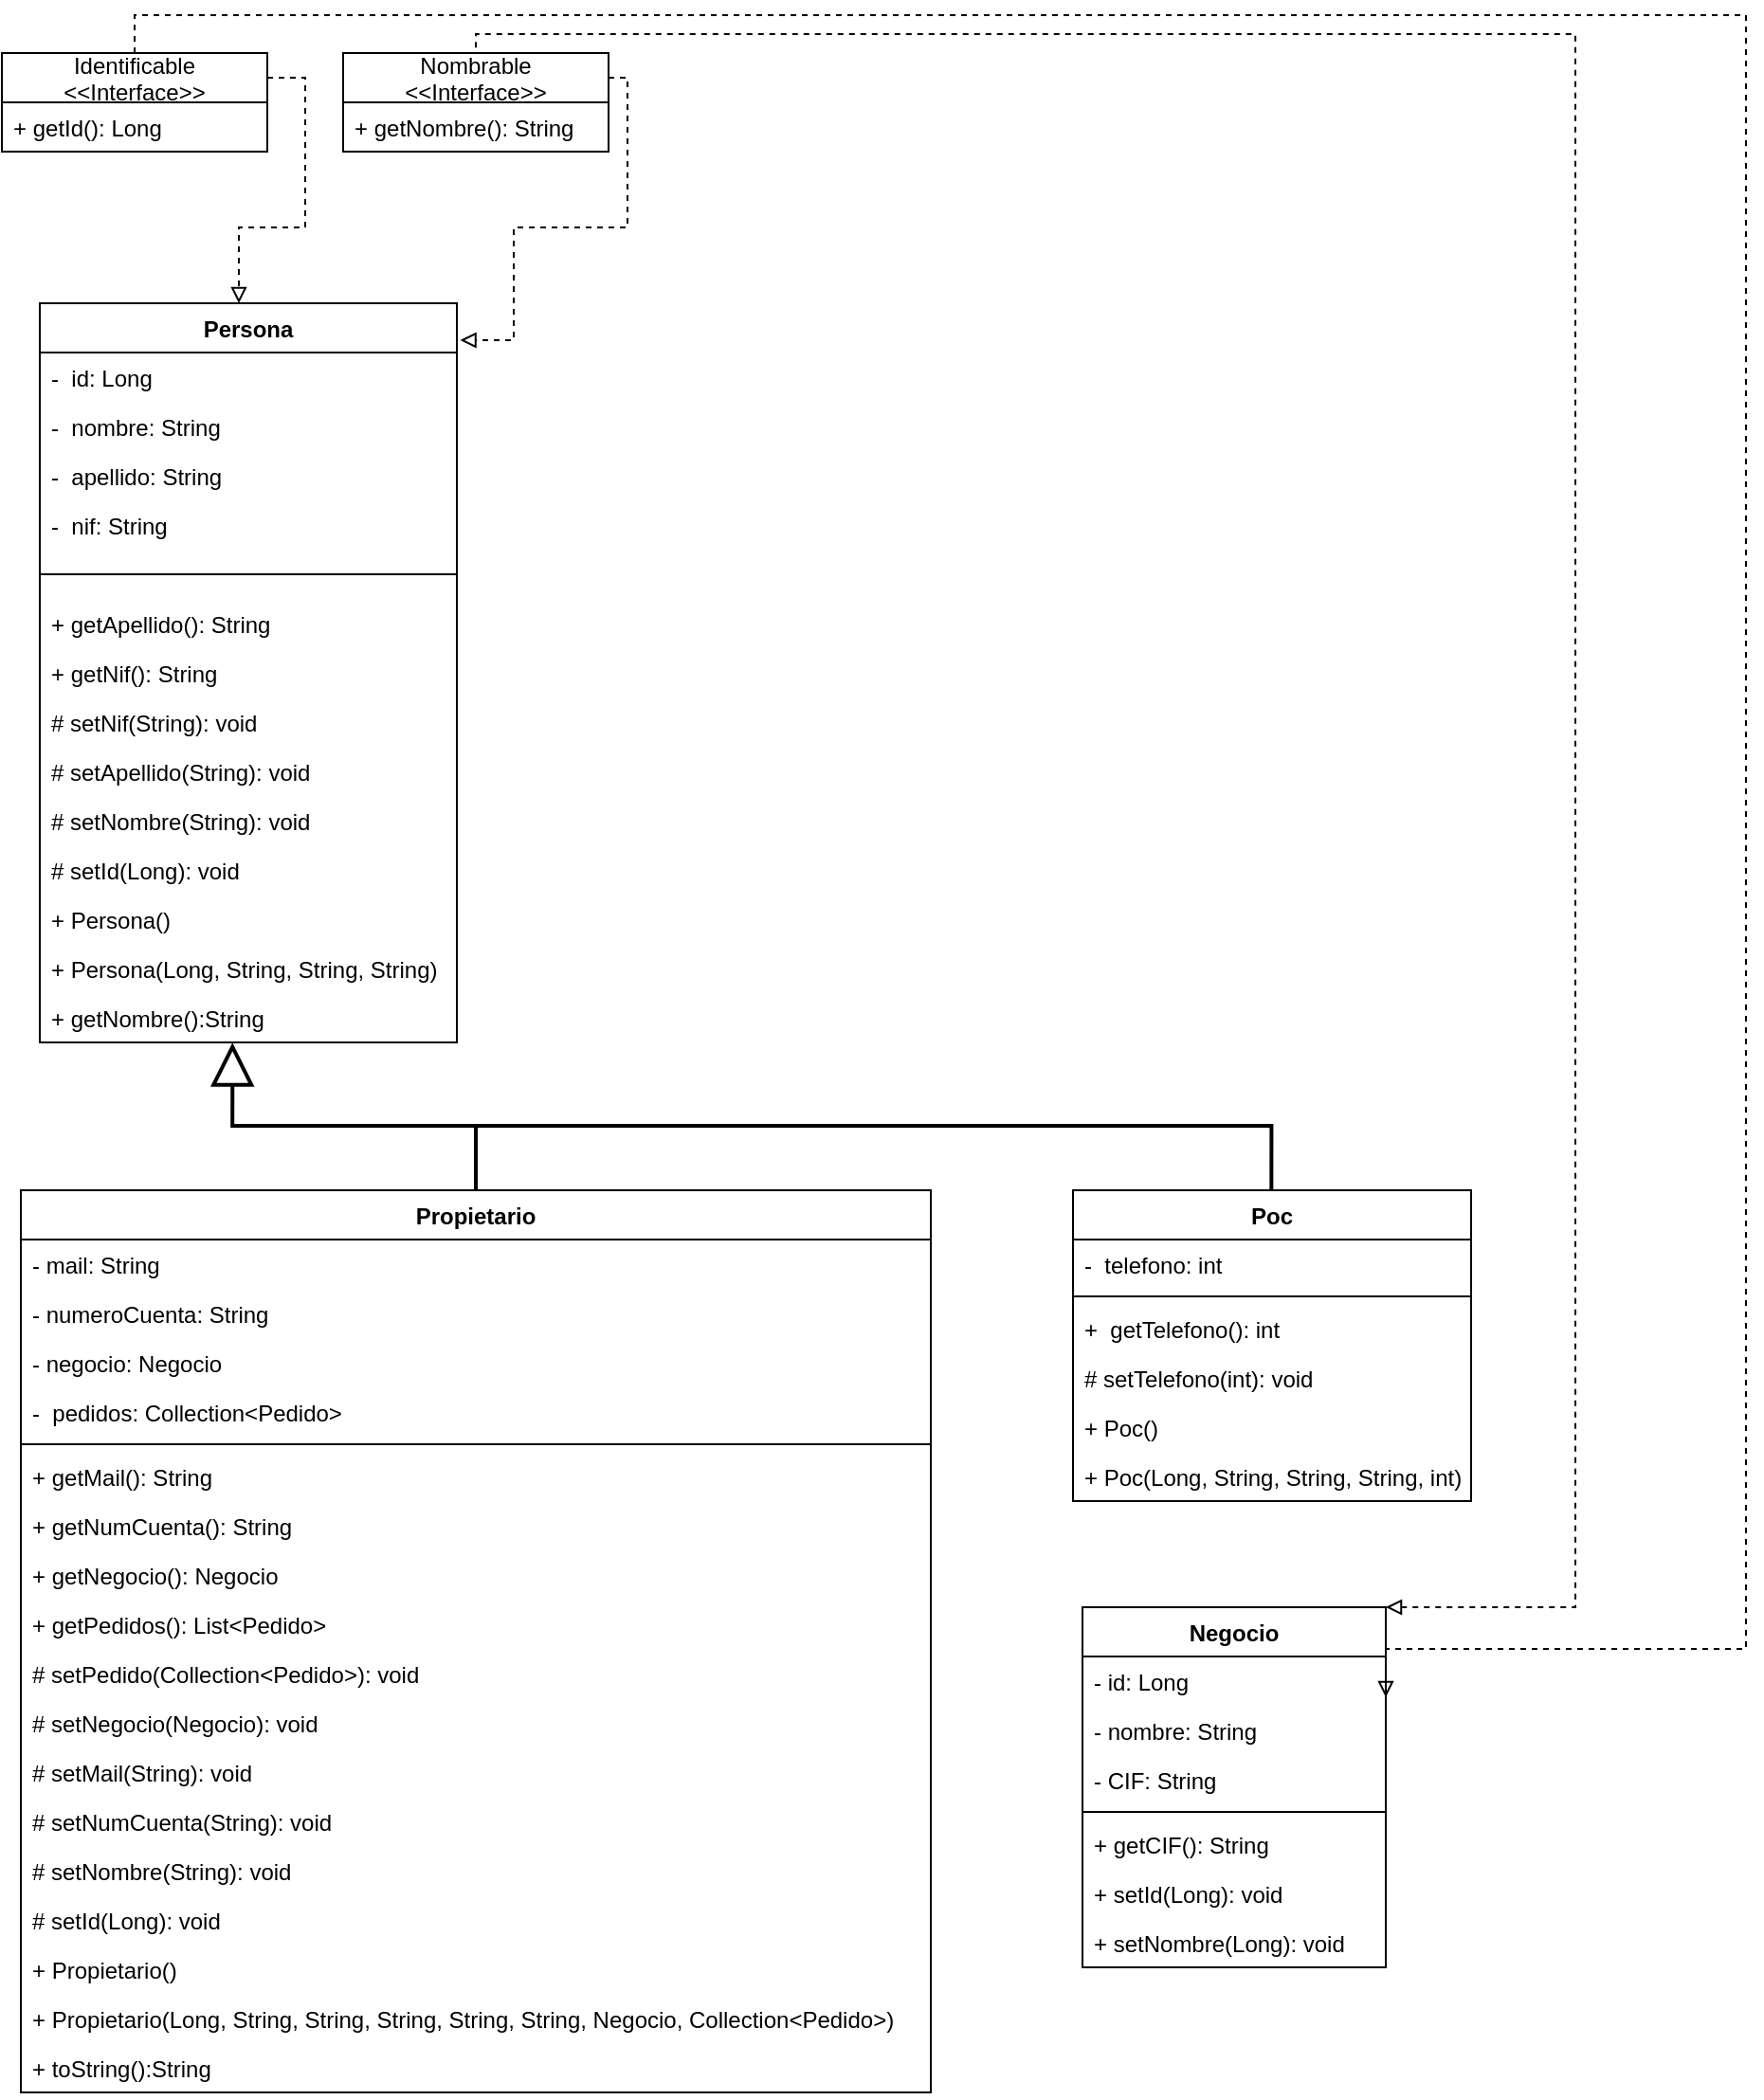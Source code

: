 <mxfile version="20.5.3" type="github" pages="2">
  <diagram name="Page-1" id="9f46799a-70d6-7492-0946-bef42562c5a5">
    <mxGraphModel dx="813" dy="1285" grid="1" gridSize="10" guides="1" tooltips="1" connect="1" arrows="1" fold="1" page="1" pageScale="1" pageWidth="1100" pageHeight="850" background="#ffffff" math="0" shadow="0">
      <root>
        <mxCell id="0" />
        <mxCell id="1" parent="0" />
        <mxCell id="6j5Ct5f5Vn8mbfhliJ6Q-7" style="edgeStyle=orthogonalEdgeStyle;rounded=0;orthogonalLoop=1;jettySize=auto;html=1;entryX=1;entryY=0.25;entryDx=0;entryDy=0;dashed=1;startArrow=none;startFill=0;endArrow=block;endFill=0;" edge="1" parent="1" source="sHxNyVZVzbn8I4dpQIg7-1" target="6j5Ct5f5Vn8mbfhliJ6Q-1">
          <mxGeometry relative="1" as="geometry">
            <Array as="points">
              <mxPoint x="90" />
              <mxPoint x="940" />
              <mxPoint x="940" y="862" />
            </Array>
          </mxGeometry>
        </mxCell>
        <mxCell id="sHxNyVZVzbn8I4dpQIg7-1" value="Identificable&#xa;&lt;&lt;Interface&gt;&gt;" style="swimlane;fontStyle=0;childLayout=stackLayout;horizontal=1;startSize=26;fillColor=none;horizontalStack=0;resizeParent=1;resizeParentMax=0;resizeLast=0;collapsible=1;marginBottom=0;" parent="1" vertex="1">
          <mxGeometry x="20" y="20" width="140" height="52" as="geometry" />
        </mxCell>
        <mxCell id="sHxNyVZVzbn8I4dpQIg7-2" value="+ getId(): Long" style="text;strokeColor=none;fillColor=none;align=left;verticalAlign=top;spacingLeft=4;spacingRight=4;overflow=hidden;rotatable=0;points=[[0,0.5],[1,0.5]];portConstraint=eastwest;" parent="sHxNyVZVzbn8I4dpQIg7-1" vertex="1">
          <mxGeometry y="26" width="140" height="26" as="geometry" />
        </mxCell>
        <mxCell id="sHxNyVZVzbn8I4dpQIg7-9" value="Nombrable&#xa;&lt;&lt;Interface&gt;&gt;" style="swimlane;fontStyle=0;childLayout=stackLayout;horizontal=1;startSize=26;fillColor=none;horizontalStack=0;resizeParent=1;resizeParentMax=0;resizeLast=0;collapsible=1;marginBottom=0;" parent="1" vertex="1">
          <mxGeometry x="200" y="20" width="140" height="52" as="geometry" />
        </mxCell>
        <mxCell id="sHxNyVZVzbn8I4dpQIg7-10" value="+ getNombre(): String" style="text;strokeColor=none;fillColor=none;align=left;verticalAlign=top;spacingLeft=4;spacingRight=4;overflow=hidden;rotatable=0;points=[[0,0.5],[1,0.5]];portConstraint=eastwest;" parent="sHxNyVZVzbn8I4dpQIg7-9" vertex="1">
          <mxGeometry y="26" width="140" height="26" as="geometry" />
        </mxCell>
        <mxCell id="sHxNyVZVzbn8I4dpQIg7-11" value="Persona" style="swimlane;fontStyle=1;align=center;verticalAlign=top;childLayout=stackLayout;horizontal=1;startSize=26;horizontalStack=0;resizeParent=1;resizeParentMax=0;resizeLast=0;collapsible=1;marginBottom=0;" parent="1" vertex="1">
          <mxGeometry x="40" y="152" width="220" height="390" as="geometry" />
        </mxCell>
        <mxCell id="sHxNyVZVzbn8I4dpQIg7-12" value="-  id: Long" style="text;strokeColor=none;fillColor=none;align=left;verticalAlign=top;spacingLeft=4;spacingRight=4;overflow=hidden;rotatable=0;points=[[0,0.5],[1,0.5]];portConstraint=eastwest;" parent="sHxNyVZVzbn8I4dpQIg7-11" vertex="1">
          <mxGeometry y="26" width="220" height="26" as="geometry" />
        </mxCell>
        <mxCell id="sHxNyVZVzbn8I4dpQIg7-20" value="-  nombre: String" style="text;strokeColor=none;fillColor=none;align=left;verticalAlign=top;spacingLeft=4;spacingRight=4;overflow=hidden;rotatable=0;points=[[0,0.5],[1,0.5]];portConstraint=eastwest;" parent="sHxNyVZVzbn8I4dpQIg7-11" vertex="1">
          <mxGeometry y="52" width="220" height="26" as="geometry" />
        </mxCell>
        <mxCell id="sHxNyVZVzbn8I4dpQIg7-21" value="-  apellido: String" style="text;strokeColor=none;fillColor=none;align=left;verticalAlign=top;spacingLeft=4;spacingRight=4;overflow=hidden;rotatable=0;points=[[0,0.5],[1,0.5]];portConstraint=eastwest;" parent="sHxNyVZVzbn8I4dpQIg7-11" vertex="1">
          <mxGeometry y="78" width="220" height="26" as="geometry" />
        </mxCell>
        <mxCell id="sHxNyVZVzbn8I4dpQIg7-22" value="-  nif: String" style="text;strokeColor=none;fillColor=none;align=left;verticalAlign=top;spacingLeft=4;spacingRight=4;overflow=hidden;rotatable=0;points=[[0,0.5],[1,0.5]];portConstraint=eastwest;" parent="sHxNyVZVzbn8I4dpQIg7-11" vertex="1">
          <mxGeometry y="104" width="220" height="26" as="geometry" />
        </mxCell>
        <mxCell id="sHxNyVZVzbn8I4dpQIg7-13" value="" style="line;strokeWidth=1;fillColor=none;align=left;verticalAlign=middle;spacingTop=-1;spacingLeft=3;spacingRight=3;rotatable=0;labelPosition=right;points=[];portConstraint=eastwest;" parent="sHxNyVZVzbn8I4dpQIg7-11" vertex="1">
          <mxGeometry y="130" width="220" height="26" as="geometry" />
        </mxCell>
        <mxCell id="sHxNyVZVzbn8I4dpQIg7-14" value="+ getApellido(): String" style="text;strokeColor=none;fillColor=none;align=left;verticalAlign=top;spacingLeft=4;spacingRight=4;overflow=hidden;rotatable=0;points=[[0,0.5],[1,0.5]];portConstraint=eastwest;" parent="sHxNyVZVzbn8I4dpQIg7-11" vertex="1">
          <mxGeometry y="156" width="220" height="26" as="geometry" />
        </mxCell>
        <mxCell id="sHxNyVZVzbn8I4dpQIg7-23" value="+ getNif(): String" style="text;strokeColor=none;fillColor=none;align=left;verticalAlign=top;spacingLeft=4;spacingRight=4;overflow=hidden;rotatable=0;points=[[0,0.5],[1,0.5]];portConstraint=eastwest;" parent="sHxNyVZVzbn8I4dpQIg7-11" vertex="1">
          <mxGeometry y="182" width="220" height="26" as="geometry" />
        </mxCell>
        <mxCell id="sHxNyVZVzbn8I4dpQIg7-24" value="# setNif(String): void" style="text;strokeColor=none;fillColor=none;align=left;verticalAlign=top;spacingLeft=4;spacingRight=4;overflow=hidden;rotatable=0;points=[[0,0.5],[1,0.5]];portConstraint=eastwest;" parent="sHxNyVZVzbn8I4dpQIg7-11" vertex="1">
          <mxGeometry y="208" width="220" height="26" as="geometry" />
        </mxCell>
        <mxCell id="sHxNyVZVzbn8I4dpQIg7-25" value="# setApellido(String): void" style="text;strokeColor=none;fillColor=none;align=left;verticalAlign=top;spacingLeft=4;spacingRight=4;overflow=hidden;rotatable=0;points=[[0,0.5],[1,0.5]];portConstraint=eastwest;" parent="sHxNyVZVzbn8I4dpQIg7-11" vertex="1">
          <mxGeometry y="234" width="220" height="26" as="geometry" />
        </mxCell>
        <mxCell id="sHxNyVZVzbn8I4dpQIg7-26" value="# setNombre(String): void" style="text;strokeColor=none;fillColor=none;align=left;verticalAlign=top;spacingLeft=4;spacingRight=4;overflow=hidden;rotatable=0;points=[[0,0.5],[1,0.5]];portConstraint=eastwest;" parent="sHxNyVZVzbn8I4dpQIg7-11" vertex="1">
          <mxGeometry y="260" width="220" height="26" as="geometry" />
        </mxCell>
        <mxCell id="sHxNyVZVzbn8I4dpQIg7-27" value="# setId(Long): void" style="text;strokeColor=none;fillColor=none;align=left;verticalAlign=top;spacingLeft=4;spacingRight=4;overflow=hidden;rotatable=0;points=[[0,0.5],[1,0.5]];portConstraint=eastwest;" parent="sHxNyVZVzbn8I4dpQIg7-11" vertex="1">
          <mxGeometry y="286" width="220" height="26" as="geometry" />
        </mxCell>
        <mxCell id="sHxNyVZVzbn8I4dpQIg7-28" value="+ Persona()" style="text;strokeColor=none;fillColor=none;align=left;verticalAlign=top;spacingLeft=4;spacingRight=4;overflow=hidden;rotatable=0;points=[[0,0.5],[1,0.5]];portConstraint=eastwest;" parent="sHxNyVZVzbn8I4dpQIg7-11" vertex="1">
          <mxGeometry y="312" width="220" height="26" as="geometry" />
        </mxCell>
        <mxCell id="sHxNyVZVzbn8I4dpQIg7-29" value="+ Persona(Long, String, String, String)" style="text;strokeColor=none;fillColor=none;align=left;verticalAlign=top;spacingLeft=4;spacingRight=4;overflow=hidden;rotatable=0;points=[[0,0.5],[1,0.5]];portConstraint=eastwest;" parent="sHxNyVZVzbn8I4dpQIg7-11" vertex="1">
          <mxGeometry y="338" width="220" height="26" as="geometry" />
        </mxCell>
        <mxCell id="sHxNyVZVzbn8I4dpQIg7-30" value="+ getNombre():String" style="text;strokeColor=none;fillColor=none;align=left;verticalAlign=top;spacingLeft=4;spacingRight=4;overflow=hidden;rotatable=0;points=[[0,0.5],[1,0.5]];portConstraint=eastwest;" parent="sHxNyVZVzbn8I4dpQIg7-11" vertex="1">
          <mxGeometry y="364" width="220" height="26" as="geometry" />
        </mxCell>
        <mxCell id="sHxNyVZVzbn8I4dpQIg7-33" style="edgeStyle=orthogonalEdgeStyle;rounded=0;orthogonalLoop=1;jettySize=auto;html=1;dashed=1;endArrow=block;endFill=0;exitX=1;exitY=0.25;exitDx=0;exitDy=0;" parent="1" source="sHxNyVZVzbn8I4dpQIg7-1" target="sHxNyVZVzbn8I4dpQIg7-11" edge="1">
          <mxGeometry relative="1" as="geometry">
            <Array as="points">
              <mxPoint x="180" y="33" />
              <mxPoint x="180" y="112" />
              <mxPoint x="145" y="112" />
            </Array>
          </mxGeometry>
        </mxCell>
        <mxCell id="sHxNyVZVzbn8I4dpQIg7-34" style="edgeStyle=orthogonalEdgeStyle;rounded=0;orthogonalLoop=1;jettySize=auto;html=1;entryX=1.008;entryY=0.05;entryDx=0;entryDy=0;entryPerimeter=0;dashed=1;endArrow=block;endFill=0;exitX=1;exitY=0.25;exitDx=0;exitDy=0;" parent="1" source="sHxNyVZVzbn8I4dpQIg7-9" target="sHxNyVZVzbn8I4dpQIg7-11" edge="1">
          <mxGeometry relative="1" as="geometry">
            <Array as="points">
              <mxPoint x="350" y="33" />
              <mxPoint x="350" y="112" />
              <mxPoint x="290" y="112" />
              <mxPoint x="290" y="172" />
            </Array>
          </mxGeometry>
        </mxCell>
        <mxCell id="sHxNyVZVzbn8I4dpQIg7-52" style="edgeStyle=orthogonalEdgeStyle;rounded=0;orthogonalLoop=1;jettySize=auto;html=1;entryX=0.462;entryY=1.006;entryDx=0;entryDy=0;entryPerimeter=0;endArrow=block;endFill=0;strokeWidth=2;endSize=18;" parent="1" source="sHxNyVZVzbn8I4dpQIg7-35" target="sHxNyVZVzbn8I4dpQIg7-30" edge="1">
          <mxGeometry relative="1" as="geometry" />
        </mxCell>
        <mxCell id="sHxNyVZVzbn8I4dpQIg7-35" value="Propietario" style="swimlane;fontStyle=1;align=center;verticalAlign=top;childLayout=stackLayout;horizontal=1;startSize=26;horizontalStack=0;resizeParent=1;resizeParentMax=0;resizeLast=0;collapsible=1;marginBottom=0;" parent="1" vertex="1">
          <mxGeometry x="30" y="620" width="480" height="476" as="geometry" />
        </mxCell>
        <mxCell id="sHxNyVZVzbn8I4dpQIg7-36" value="- mail: String" style="text;strokeColor=none;fillColor=none;align=left;verticalAlign=top;spacingLeft=4;spacingRight=4;overflow=hidden;rotatable=0;points=[[0,0.5],[1,0.5]];portConstraint=eastwest;" parent="sHxNyVZVzbn8I4dpQIg7-35" vertex="1">
          <mxGeometry y="26" width="480" height="26" as="geometry" />
        </mxCell>
        <mxCell id="sHxNyVZVzbn8I4dpQIg7-39" value="- numeroCuenta: String" style="text;strokeColor=none;fillColor=none;align=left;verticalAlign=top;spacingLeft=4;spacingRight=4;overflow=hidden;rotatable=0;points=[[0,0.5],[1,0.5]];portConstraint=eastwest;" parent="sHxNyVZVzbn8I4dpQIg7-35" vertex="1">
          <mxGeometry y="52" width="480" height="26" as="geometry" />
        </mxCell>
        <mxCell id="sHxNyVZVzbn8I4dpQIg7-40" value="- negocio: Negocio" style="text;strokeColor=none;fillColor=none;align=left;verticalAlign=top;spacingLeft=4;spacingRight=4;overflow=hidden;rotatable=0;points=[[0,0.5],[1,0.5]];portConstraint=eastwest;" parent="sHxNyVZVzbn8I4dpQIg7-35" vertex="1">
          <mxGeometry y="78" width="480" height="26" as="geometry" />
        </mxCell>
        <mxCell id="sHxNyVZVzbn8I4dpQIg7-41" value="-  pedidos: Collection&lt;Pedido&gt;" style="text;strokeColor=none;fillColor=none;align=left;verticalAlign=top;spacingLeft=4;spacingRight=4;overflow=hidden;rotatable=0;points=[[0,0.5],[1,0.5]];portConstraint=eastwest;" parent="sHxNyVZVzbn8I4dpQIg7-35" vertex="1">
          <mxGeometry y="104" width="480" height="26" as="geometry" />
        </mxCell>
        <mxCell id="sHxNyVZVzbn8I4dpQIg7-37" value="" style="line;strokeWidth=1;fillColor=none;align=left;verticalAlign=middle;spacingTop=-1;spacingLeft=3;spacingRight=3;rotatable=0;labelPosition=right;points=[];portConstraint=eastwest;" parent="sHxNyVZVzbn8I4dpQIg7-35" vertex="1">
          <mxGeometry y="130" width="480" height="8" as="geometry" />
        </mxCell>
        <mxCell id="sHxNyVZVzbn8I4dpQIg7-38" value="+ getMail(): String" style="text;strokeColor=none;fillColor=none;align=left;verticalAlign=top;spacingLeft=4;spacingRight=4;overflow=hidden;rotatable=0;points=[[0,0.5],[1,0.5]];portConstraint=eastwest;" parent="sHxNyVZVzbn8I4dpQIg7-35" vertex="1">
          <mxGeometry y="138" width="480" height="26" as="geometry" />
        </mxCell>
        <mxCell id="sHxNyVZVzbn8I4dpQIg7-42" value="+ getNumCuenta(): String" style="text;strokeColor=none;fillColor=none;align=left;verticalAlign=top;spacingLeft=4;spacingRight=4;overflow=hidden;rotatable=0;points=[[0,0.5],[1,0.5]];portConstraint=eastwest;" parent="sHxNyVZVzbn8I4dpQIg7-35" vertex="1">
          <mxGeometry y="164" width="480" height="26" as="geometry" />
        </mxCell>
        <mxCell id="sHxNyVZVzbn8I4dpQIg7-43" value="+ getNegocio(): Negocio" style="text;strokeColor=none;fillColor=none;align=left;verticalAlign=top;spacingLeft=4;spacingRight=4;overflow=hidden;rotatable=0;points=[[0,0.5],[1,0.5]];portConstraint=eastwest;" parent="sHxNyVZVzbn8I4dpQIg7-35" vertex="1">
          <mxGeometry y="190" width="480" height="26" as="geometry" />
        </mxCell>
        <mxCell id="sHxNyVZVzbn8I4dpQIg7-44" value="+ getPedidos(): List&lt;Pedido&gt;" style="text;strokeColor=none;fillColor=none;align=left;verticalAlign=top;spacingLeft=4;spacingRight=4;overflow=hidden;rotatable=0;points=[[0,0.5],[1,0.5]];portConstraint=eastwest;" parent="sHxNyVZVzbn8I4dpQIg7-35" vertex="1">
          <mxGeometry y="216" width="480" height="26" as="geometry" />
        </mxCell>
        <mxCell id="sHxNyVZVzbn8I4dpQIg7-45" value="# setPedido(Collection&lt;Pedido&gt;): void" style="text;strokeColor=none;fillColor=none;align=left;verticalAlign=top;spacingLeft=4;spacingRight=4;overflow=hidden;rotatable=0;points=[[0,0.5],[1,0.5]];portConstraint=eastwest;" parent="sHxNyVZVzbn8I4dpQIg7-35" vertex="1">
          <mxGeometry y="242" width="480" height="26" as="geometry" />
        </mxCell>
        <mxCell id="sHxNyVZVzbn8I4dpQIg7-46" value="# setNegocio(Negocio): void" style="text;strokeColor=none;fillColor=none;align=left;verticalAlign=top;spacingLeft=4;spacingRight=4;overflow=hidden;rotatable=0;points=[[0,0.5],[1,0.5]];portConstraint=eastwest;" parent="sHxNyVZVzbn8I4dpQIg7-35" vertex="1">
          <mxGeometry y="268" width="480" height="26" as="geometry" />
        </mxCell>
        <mxCell id="sHxNyVZVzbn8I4dpQIg7-47" value="# setMail(String): void" style="text;strokeColor=none;fillColor=none;align=left;verticalAlign=top;spacingLeft=4;spacingRight=4;overflow=hidden;rotatable=0;points=[[0,0.5],[1,0.5]];portConstraint=eastwest;" parent="sHxNyVZVzbn8I4dpQIg7-35" vertex="1">
          <mxGeometry y="294" width="480" height="26" as="geometry" />
        </mxCell>
        <mxCell id="6j5Ct5f5Vn8mbfhliJ6Q-15" value="# setNumCuenta(String): void" style="text;strokeColor=none;fillColor=none;align=left;verticalAlign=top;spacingLeft=4;spacingRight=4;overflow=hidden;rotatable=0;points=[[0,0.5],[1,0.5]];portConstraint=eastwest;" vertex="1" parent="sHxNyVZVzbn8I4dpQIg7-35">
          <mxGeometry y="320" width="480" height="26" as="geometry" />
        </mxCell>
        <mxCell id="6j5Ct5f5Vn8mbfhliJ6Q-16" value="# setNombre(String): void" style="text;strokeColor=none;fillColor=none;align=left;verticalAlign=top;spacingLeft=4;spacingRight=4;overflow=hidden;rotatable=0;points=[[0,0.5],[1,0.5]];portConstraint=eastwest;" vertex="1" parent="sHxNyVZVzbn8I4dpQIg7-35">
          <mxGeometry y="346" width="480" height="26" as="geometry" />
        </mxCell>
        <mxCell id="sHxNyVZVzbn8I4dpQIg7-48" value="# setId(Long): void" style="text;strokeColor=none;fillColor=none;align=left;verticalAlign=top;spacingLeft=4;spacingRight=4;overflow=hidden;rotatable=0;points=[[0,0.5],[1,0.5]];portConstraint=eastwest;" parent="sHxNyVZVzbn8I4dpQIg7-35" vertex="1">
          <mxGeometry y="372" width="480" height="26" as="geometry" />
        </mxCell>
        <mxCell id="sHxNyVZVzbn8I4dpQIg7-49" value="+ Propietario()" style="text;strokeColor=none;fillColor=none;align=left;verticalAlign=top;spacingLeft=4;spacingRight=4;overflow=hidden;rotatable=0;points=[[0,0.5],[1,0.5]];portConstraint=eastwest;" parent="sHxNyVZVzbn8I4dpQIg7-35" vertex="1">
          <mxGeometry y="398" width="480" height="26" as="geometry" />
        </mxCell>
        <mxCell id="sHxNyVZVzbn8I4dpQIg7-50" value="+ Propietario(Long, String, String, String, String, String, Negocio, Collection&lt;Pedido&gt;)" style="text;strokeColor=none;fillColor=none;align=left;verticalAlign=top;spacingLeft=4;spacingRight=4;overflow=hidden;rotatable=0;points=[[0,0.5],[1,0.5]];portConstraint=eastwest;" parent="sHxNyVZVzbn8I4dpQIg7-35" vertex="1">
          <mxGeometry y="424" width="480" height="26" as="geometry" />
        </mxCell>
        <mxCell id="sHxNyVZVzbn8I4dpQIg7-51" value="+ toString():String" style="text;strokeColor=none;fillColor=none;align=left;verticalAlign=top;spacingLeft=4;spacingRight=4;overflow=hidden;rotatable=0;points=[[0,0.5],[1,0.5]];portConstraint=eastwest;" parent="sHxNyVZVzbn8I4dpQIg7-35" vertex="1">
          <mxGeometry y="450" width="480" height="26" as="geometry" />
        </mxCell>
        <mxCell id="sHxNyVZVzbn8I4dpQIg7-62" style="edgeStyle=orthogonalEdgeStyle;rounded=0;orthogonalLoop=1;jettySize=auto;html=1;endArrow=none;endFill=0;endSize=18;strokeWidth=2;" parent="1" edge="1">
          <mxGeometry relative="1" as="geometry">
            <mxPoint x="270" y="596" as="targetPoint" />
            <mxPoint x="689.667" y="626" as="sourcePoint" />
            <Array as="points">
              <mxPoint x="690" y="586" />
            </Array>
          </mxGeometry>
        </mxCell>
        <mxCell id="sHxNyVZVzbn8I4dpQIg7-53" value="Poc" style="swimlane;fontStyle=1;align=center;verticalAlign=top;childLayout=stackLayout;horizontal=1;startSize=26;horizontalStack=0;resizeParent=1;resizeParentMax=0;resizeLast=0;collapsible=1;marginBottom=0;" parent="1" vertex="1">
          <mxGeometry x="585" y="620" width="210" height="164" as="geometry" />
        </mxCell>
        <mxCell id="sHxNyVZVzbn8I4dpQIg7-54" value="-  telefono: int" style="text;strokeColor=none;fillColor=none;align=left;verticalAlign=top;spacingLeft=4;spacingRight=4;overflow=hidden;rotatable=0;points=[[0,0.5],[1,0.5]];portConstraint=eastwest;" parent="sHxNyVZVzbn8I4dpQIg7-53" vertex="1">
          <mxGeometry y="26" width="210" height="26" as="geometry" />
        </mxCell>
        <mxCell id="sHxNyVZVzbn8I4dpQIg7-55" value="" style="line;strokeWidth=1;fillColor=none;align=left;verticalAlign=middle;spacingTop=-1;spacingLeft=3;spacingRight=3;rotatable=0;labelPosition=right;points=[];portConstraint=eastwest;" parent="sHxNyVZVzbn8I4dpQIg7-53" vertex="1">
          <mxGeometry y="52" width="210" height="8" as="geometry" />
        </mxCell>
        <mxCell id="sHxNyVZVzbn8I4dpQIg7-56" value="+  getTelefono(): int" style="text;strokeColor=none;fillColor=none;align=left;verticalAlign=top;spacingLeft=4;spacingRight=4;overflow=hidden;rotatable=0;points=[[0,0.5],[1,0.5]];portConstraint=eastwest;" parent="sHxNyVZVzbn8I4dpQIg7-53" vertex="1">
          <mxGeometry y="60" width="210" height="26" as="geometry" />
        </mxCell>
        <mxCell id="sHxNyVZVzbn8I4dpQIg7-58" value="# setTelefono(int): void " style="text;strokeColor=none;fillColor=none;align=left;verticalAlign=top;spacingLeft=4;spacingRight=4;overflow=hidden;rotatable=0;points=[[0,0.5],[1,0.5]];portConstraint=eastwest;" parent="sHxNyVZVzbn8I4dpQIg7-53" vertex="1">
          <mxGeometry y="86" width="210" height="26" as="geometry" />
        </mxCell>
        <mxCell id="sHxNyVZVzbn8I4dpQIg7-59" value="+ Poc() " style="text;strokeColor=none;fillColor=none;align=left;verticalAlign=top;spacingLeft=4;spacingRight=4;overflow=hidden;rotatable=0;points=[[0,0.5],[1,0.5]];portConstraint=eastwest;" parent="sHxNyVZVzbn8I4dpQIg7-53" vertex="1">
          <mxGeometry y="112" width="210" height="26" as="geometry" />
        </mxCell>
        <mxCell id="sHxNyVZVzbn8I4dpQIg7-60" value="+ Poc(Long, String, String, String, int) " style="text;strokeColor=none;fillColor=none;align=left;verticalAlign=top;spacingLeft=4;spacingRight=4;overflow=hidden;rotatable=0;points=[[0,0.5],[1,0.5]];portConstraint=eastwest;" parent="sHxNyVZVzbn8I4dpQIg7-53" vertex="1">
          <mxGeometry y="138" width="210" height="26" as="geometry" />
        </mxCell>
        <mxCell id="6j5Ct5f5Vn8mbfhliJ6Q-6" style="edgeStyle=orthogonalEdgeStyle;rounded=0;orthogonalLoop=1;jettySize=auto;html=1;entryX=0.5;entryY=0;entryDx=0;entryDy=0;endArrow=none;endFill=0;startArrow=block;startFill=0;dashed=1;" edge="1" parent="1" source="6j5Ct5f5Vn8mbfhliJ6Q-1" target="sHxNyVZVzbn8I4dpQIg7-9">
          <mxGeometry relative="1" as="geometry">
            <mxPoint x="670" y="428.4" as="targetPoint" />
            <Array as="points">
              <mxPoint x="850" y="840" />
              <mxPoint x="850" y="10" />
              <mxPoint x="270" y="10" />
            </Array>
          </mxGeometry>
        </mxCell>
        <mxCell id="6j5Ct5f5Vn8mbfhliJ6Q-1" value="Negocio" style="swimlane;fontStyle=1;align=center;verticalAlign=top;childLayout=stackLayout;horizontal=1;startSize=26;horizontalStack=0;resizeParent=1;resizeParentMax=0;resizeLast=0;collapsible=1;marginBottom=0;" vertex="1" parent="1">
          <mxGeometry x="590" y="840" width="160" height="190" as="geometry" />
        </mxCell>
        <mxCell id="6j5Ct5f5Vn8mbfhliJ6Q-2" value="- id: Long" style="text;strokeColor=none;fillColor=none;align=left;verticalAlign=top;spacingLeft=4;spacingRight=4;overflow=hidden;rotatable=0;points=[[0,0.5],[1,0.5]];portConstraint=eastwest;" vertex="1" parent="6j5Ct5f5Vn8mbfhliJ6Q-1">
          <mxGeometry y="26" width="160" height="26" as="geometry" />
        </mxCell>
        <mxCell id="6j5Ct5f5Vn8mbfhliJ6Q-11" value="- nombre: String" style="text;strokeColor=none;fillColor=none;align=left;verticalAlign=top;spacingLeft=4;spacingRight=4;overflow=hidden;rotatable=0;points=[[0,0.5],[1,0.5]];portConstraint=eastwest;" vertex="1" parent="6j5Ct5f5Vn8mbfhliJ6Q-1">
          <mxGeometry y="52" width="160" height="26" as="geometry" />
        </mxCell>
        <mxCell id="6j5Ct5f5Vn8mbfhliJ6Q-9" value="- CIF: String" style="text;strokeColor=none;fillColor=none;align=left;verticalAlign=top;spacingLeft=4;spacingRight=4;overflow=hidden;rotatable=0;points=[[0,0.5],[1,0.5]];portConstraint=eastwest;" vertex="1" parent="6j5Ct5f5Vn8mbfhliJ6Q-1">
          <mxGeometry y="78" width="160" height="26" as="geometry" />
        </mxCell>
        <mxCell id="6j5Ct5f5Vn8mbfhliJ6Q-3" value="" style="line;strokeWidth=1;fillColor=none;align=left;verticalAlign=middle;spacingTop=-1;spacingLeft=3;spacingRight=3;rotatable=0;labelPosition=right;points=[];portConstraint=eastwest;strokeColor=inherit;" vertex="1" parent="6j5Ct5f5Vn8mbfhliJ6Q-1">
          <mxGeometry y="104" width="160" height="8" as="geometry" />
        </mxCell>
        <mxCell id="6j5Ct5f5Vn8mbfhliJ6Q-4" value="+ getCIF(): String" style="text;strokeColor=none;fillColor=none;align=left;verticalAlign=top;spacingLeft=4;spacingRight=4;overflow=hidden;rotatable=0;points=[[0,0.5],[1,0.5]];portConstraint=eastwest;" vertex="1" parent="6j5Ct5f5Vn8mbfhliJ6Q-1">
          <mxGeometry y="112" width="160" height="26" as="geometry" />
        </mxCell>
        <mxCell id="6j5Ct5f5Vn8mbfhliJ6Q-12" value="+ setId(Long): void" style="text;strokeColor=none;fillColor=none;align=left;verticalAlign=top;spacingLeft=4;spacingRight=4;overflow=hidden;rotatable=0;points=[[0,0.5],[1,0.5]];portConstraint=eastwest;" vertex="1" parent="6j5Ct5f5Vn8mbfhliJ6Q-1">
          <mxGeometry y="138" width="160" height="26" as="geometry" />
        </mxCell>
        <mxCell id="6j5Ct5f5Vn8mbfhliJ6Q-13" value="+ setNombre(Long): void" style="text;strokeColor=none;fillColor=none;align=left;verticalAlign=top;spacingLeft=4;spacingRight=4;overflow=hidden;rotatable=0;points=[[0,0.5],[1,0.5]];portConstraint=eastwest;" vertex="1" parent="6j5Ct5f5Vn8mbfhliJ6Q-1">
          <mxGeometry y="164" width="160" height="26" as="geometry" />
        </mxCell>
      </root>
    </mxGraphModel>
  </diagram>
  <diagram id="4Hy6em3acUXqQL7fSSs2" name="Página-2">
    <mxGraphModel dx="1422" dy="762" grid="1" gridSize="10" guides="1" tooltips="1" connect="1" arrows="1" fold="1" page="1" pageScale="1" pageWidth="827" pageHeight="1169" math="0" shadow="0">
      <root>
        <mxCell id="0" />
        <mxCell id="1" parent="0" />
      </root>
    </mxGraphModel>
  </diagram>
</mxfile>
